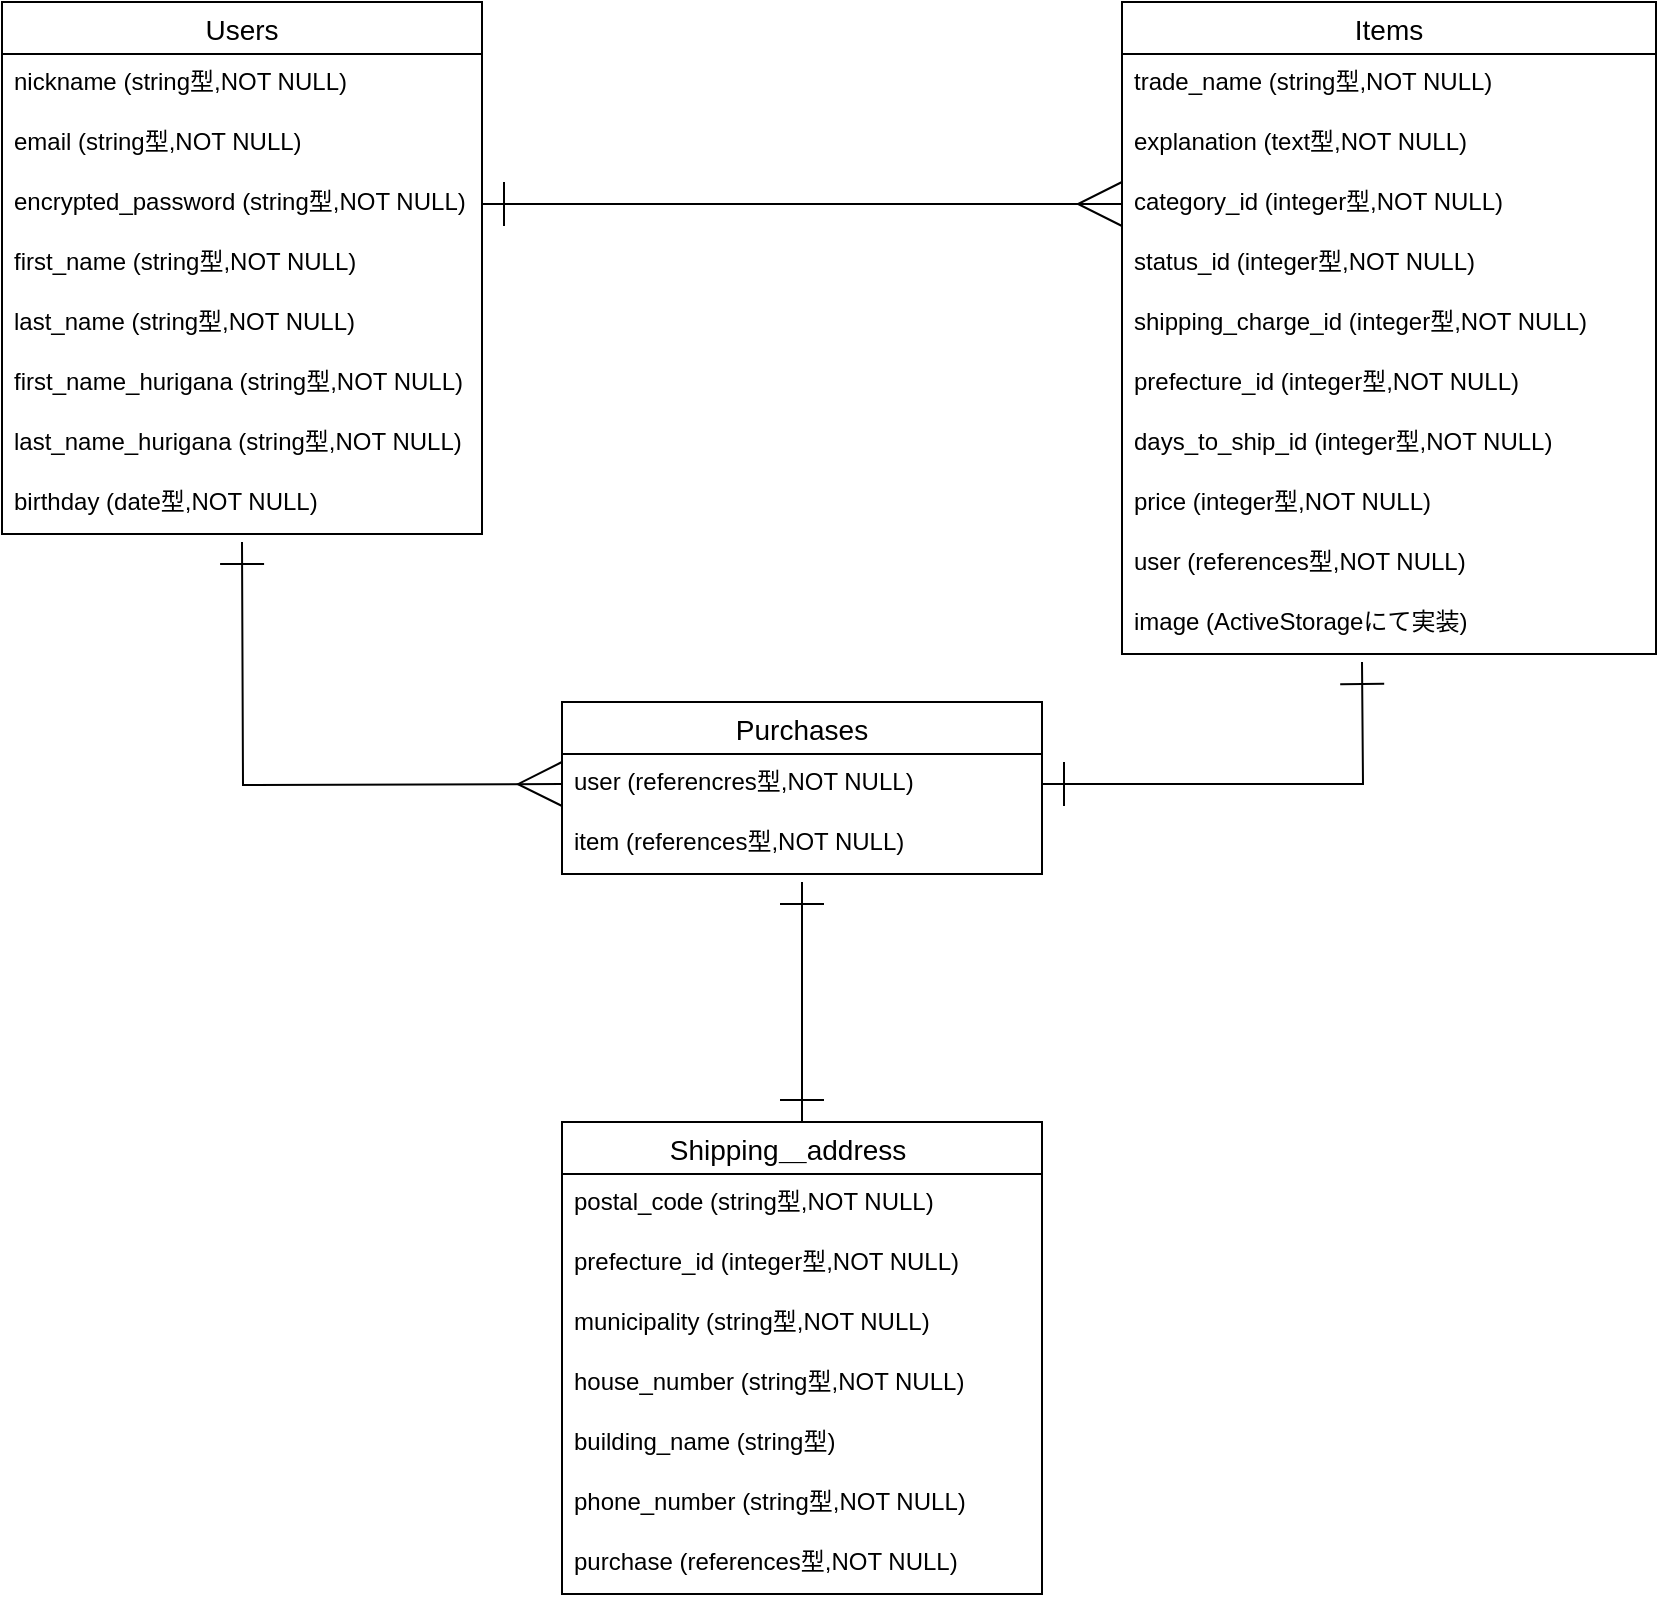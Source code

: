 <mxfile>
    <diagram id="xvdOvyDyQPUix0IGSQIK" name="ページ1">
        <mxGraphModel dx="819" dy="830" grid="1" gridSize="10" guides="1" tooltips="1" connect="1" arrows="1" fold="1" page="1" pageScale="1" pageWidth="827" pageHeight="1169" math="0" shadow="0">
            <root>
                <mxCell id="0"/>
                <mxCell id="1" parent="0"/>
                <mxCell id="T6ct1utlWs2aoBecvykT-66" value="Users" style="swimlane;fontStyle=0;childLayout=stackLayout;horizontal=1;startSize=26;horizontalStack=0;resizeParent=1;resizeParentMax=0;resizeLast=0;collapsible=1;marginBottom=0;align=center;fontSize=14;" parent="1" vertex="1">
                    <mxGeometry y="40" width="240" height="266" as="geometry"/>
                </mxCell>
                <mxCell id="T6ct1utlWs2aoBecvykT-67" value="nickname (string型,NOT NULL)" style="text;strokeColor=none;fillColor=none;spacingLeft=4;spacingRight=4;overflow=hidden;rotatable=0;points=[[0,0.5],[1,0.5]];portConstraint=eastwest;fontSize=12;" parent="T6ct1utlWs2aoBecvykT-66" vertex="1">
                    <mxGeometry y="26" width="240" height="30" as="geometry"/>
                </mxCell>
                <mxCell id="T6ct1utlWs2aoBecvykT-68" value="email (string型,NOT NULL)" style="text;strokeColor=none;fillColor=none;spacingLeft=4;spacingRight=4;overflow=hidden;rotatable=0;points=[[0,0.5],[1,0.5]];portConstraint=eastwest;fontSize=12;" parent="T6ct1utlWs2aoBecvykT-66" vertex="1">
                    <mxGeometry y="56" width="240" height="30" as="geometry"/>
                </mxCell>
                <mxCell id="T6ct1utlWs2aoBecvykT-105" value="encrypted_password (string型,NOT NULL)" style="text;strokeColor=none;fillColor=none;spacingLeft=4;spacingRight=4;overflow=hidden;rotatable=0;points=[[0,0.5],[1,0.5]];portConstraint=eastwest;fontSize=12;" parent="T6ct1utlWs2aoBecvykT-66" vertex="1">
                    <mxGeometry y="86" width="240" height="30" as="geometry"/>
                </mxCell>
                <mxCell id="T6ct1utlWs2aoBecvykT-82" value="first_name (string型,NOT NULL)" style="text;strokeColor=none;fillColor=none;spacingLeft=4;spacingRight=4;overflow=hidden;rotatable=0;points=[[0,0.5],[1,0.5]];portConstraint=eastwest;fontSize=12;rounded=0;" parent="T6ct1utlWs2aoBecvykT-66" vertex="1">
                    <mxGeometry y="116" width="240" height="30" as="geometry"/>
                </mxCell>
                <mxCell id="T6ct1utlWs2aoBecvykT-83" value="last_name (string型,NOT NULL)" style="text;strokeColor=none;fillColor=none;spacingLeft=4;spacingRight=4;overflow=hidden;rotatable=0;points=[[0,0.5],[1,0.5]];portConstraint=eastwest;fontSize=12;rounded=0;" parent="T6ct1utlWs2aoBecvykT-66" vertex="1">
                    <mxGeometry y="146" width="240" height="30" as="geometry"/>
                </mxCell>
                <mxCell id="T6ct1utlWs2aoBecvykT-88" value="first_name_hurigana (string型,NOT NULL)" style="text;strokeColor=none;fillColor=none;spacingLeft=4;spacingRight=4;overflow=hidden;rotatable=0;points=[[0,0.5],[1,0.5]];portConstraint=eastwest;fontSize=12;rounded=0;" parent="T6ct1utlWs2aoBecvykT-66" vertex="1">
                    <mxGeometry y="176" width="240" height="30" as="geometry"/>
                </mxCell>
                <mxCell id="T6ct1utlWs2aoBecvykT-87" value="last_name_hurigana (string型,NOT NULL)" style="text;strokeColor=none;fillColor=none;spacingLeft=4;spacingRight=4;overflow=hidden;rotatable=0;points=[[0,0.5],[1,0.5]];portConstraint=eastwest;fontSize=12;rounded=0;" parent="T6ct1utlWs2aoBecvykT-66" vertex="1">
                    <mxGeometry y="206" width="240" height="30" as="geometry"/>
                </mxCell>
                <mxCell id="T6ct1utlWs2aoBecvykT-89" value="birthday (date型,NOT NULL)" style="text;strokeColor=none;fillColor=none;spacingLeft=4;spacingRight=4;overflow=hidden;rotatable=0;points=[[0,0.5],[1,0.5]];portConstraint=eastwest;fontSize=12;rounded=0;" parent="T6ct1utlWs2aoBecvykT-66" vertex="1">
                    <mxGeometry y="236" width="240" height="30" as="geometry"/>
                </mxCell>
                <mxCell id="T6ct1utlWs2aoBecvykT-116" style="edgeStyle=orthogonalEdgeStyle;rounded=0;orthogonalLoop=1;jettySize=auto;html=1;exitX=0.5;exitY=0;exitDx=0;exitDy=0;startArrow=ERone;startFill=0;endArrow=ERone;endFill=0;startSize=20;endSize=20;targetPerimeterSpacing=0;strokeWidth=1;" parent="1" source="T6ct1utlWs2aoBecvykT-70" edge="1">
                    <mxGeometry relative="1" as="geometry">
                        <mxPoint x="400" y="480" as="targetPoint"/>
                    </mxGeometry>
                </mxCell>
                <mxCell id="T6ct1utlWs2aoBecvykT-70" value="Shipping＿address　" style="swimlane;fontStyle=0;childLayout=stackLayout;horizontal=1;startSize=26;horizontalStack=0;resizeParent=1;resizeParentMax=0;resizeLast=0;collapsible=1;marginBottom=0;align=center;fontSize=14;" parent="1" vertex="1">
                    <mxGeometry x="280" y="600" width="240" height="236" as="geometry"/>
                </mxCell>
                <mxCell id="T6ct1utlWs2aoBecvykT-71" value="postal_code (string型,NOT NULL)" style="text;strokeColor=none;fillColor=none;spacingLeft=4;spacingRight=4;overflow=hidden;rotatable=0;points=[[0,0.5],[1,0.5]];portConstraint=eastwest;fontSize=12;" parent="T6ct1utlWs2aoBecvykT-70" vertex="1">
                    <mxGeometry y="26" width="240" height="30" as="geometry"/>
                </mxCell>
                <mxCell id="T6ct1utlWs2aoBecvykT-72" value="prefecture_id (integer型,NOT NULL)" style="text;strokeColor=none;fillColor=none;spacingLeft=4;spacingRight=4;overflow=hidden;rotatable=0;points=[[0,0.5],[1,0.5]];portConstraint=eastwest;fontSize=12;" parent="T6ct1utlWs2aoBecvykT-70" vertex="1">
                    <mxGeometry y="56" width="240" height="30" as="geometry"/>
                </mxCell>
                <mxCell id="T6ct1utlWs2aoBecvykT-73" value="municipality (string型,NOT NULL)" style="text;strokeColor=none;fillColor=none;spacingLeft=4;spacingRight=4;overflow=hidden;rotatable=0;points=[[0,0.5],[1,0.5]];portConstraint=eastwest;fontSize=12;" parent="T6ct1utlWs2aoBecvykT-70" vertex="1">
                    <mxGeometry y="86" width="240" height="30" as="geometry"/>
                </mxCell>
                <mxCell id="T6ct1utlWs2aoBecvykT-100" value="house_number (string型,NOT NULL)" style="text;strokeColor=none;fillColor=none;spacingLeft=4;spacingRight=4;overflow=hidden;rotatable=0;points=[[0,0.5],[1,0.5]];portConstraint=eastwest;fontSize=12;" parent="T6ct1utlWs2aoBecvykT-70" vertex="1">
                    <mxGeometry y="116" width="240" height="30" as="geometry"/>
                </mxCell>
                <mxCell id="T6ct1utlWs2aoBecvykT-101" value="building_name (string型)" style="text;strokeColor=none;fillColor=none;spacingLeft=4;spacingRight=4;overflow=hidden;rotatable=0;points=[[0,0.5],[1,0.5]];portConstraint=eastwest;fontSize=12;" parent="T6ct1utlWs2aoBecvykT-70" vertex="1">
                    <mxGeometry y="146" width="240" height="30" as="geometry"/>
                </mxCell>
                <mxCell id="T6ct1utlWs2aoBecvykT-102" value="phone_number (string型,NOT NULL)" style="text;strokeColor=none;fillColor=none;spacingLeft=4;spacingRight=4;overflow=hidden;rotatable=0;points=[[0,0.5],[1,0.5]];portConstraint=eastwest;fontSize=12;" parent="T6ct1utlWs2aoBecvykT-70" vertex="1">
                    <mxGeometry y="176" width="240" height="30" as="geometry"/>
                </mxCell>
                <mxCell id="T6ct1utlWs2aoBecvykT-103" value="purchase (references型,NOT NULL)" style="text;strokeColor=none;fillColor=none;spacingLeft=4;spacingRight=4;overflow=hidden;rotatable=0;points=[[0,0.5],[1,0.5]];portConstraint=eastwest;fontSize=12;" parent="T6ct1utlWs2aoBecvykT-70" vertex="1">
                    <mxGeometry y="206" width="240" height="30" as="geometry"/>
                </mxCell>
                <mxCell id="T6ct1utlWs2aoBecvykT-74" value="Purchases" style="swimlane;fontStyle=0;childLayout=stackLayout;horizontal=1;startSize=26;horizontalStack=0;resizeParent=1;resizeParentMax=0;resizeLast=0;collapsible=1;marginBottom=0;align=center;fontSize=14;" parent="1" vertex="1">
                    <mxGeometry x="280" y="390" width="240" height="86" as="geometry"/>
                </mxCell>
                <mxCell id="T6ct1utlWs2aoBecvykT-98" value="user (referencres型,NOT NULL)" style="text;strokeColor=none;fillColor=none;spacingLeft=4;spacingRight=4;overflow=hidden;rotatable=0;points=[[0,0.5],[1,0.5]];portConstraint=eastwest;fontSize=12;" parent="T6ct1utlWs2aoBecvykT-74" vertex="1">
                    <mxGeometry y="26" width="240" height="30" as="geometry"/>
                </mxCell>
                <mxCell id="T6ct1utlWs2aoBecvykT-99" value="item (references型,NOT NULL)" style="text;strokeColor=none;fillColor=none;spacingLeft=4;spacingRight=4;overflow=hidden;rotatable=0;points=[[0,0.5],[1,0.5]];portConstraint=eastwest;fontSize=12;" parent="T6ct1utlWs2aoBecvykT-74" vertex="1">
                    <mxGeometry y="56" width="240" height="30" as="geometry"/>
                </mxCell>
                <mxCell id="T6ct1utlWs2aoBecvykT-78" value="Items" style="swimlane;fontStyle=0;childLayout=stackLayout;horizontal=1;startSize=26;horizontalStack=0;resizeParent=1;resizeParentMax=0;resizeLast=0;collapsible=1;marginBottom=0;align=center;fontSize=14;" parent="1" vertex="1">
                    <mxGeometry x="560" y="40" width="267" height="326" as="geometry"/>
                </mxCell>
                <mxCell id="T6ct1utlWs2aoBecvykT-79" value="trade_name (string型,NOT NULL)" style="text;strokeColor=none;fillColor=none;spacingLeft=4;spacingRight=4;overflow=hidden;rotatable=0;points=[[0,0.5],[1,0.5]];portConstraint=eastwest;fontSize=12;" parent="T6ct1utlWs2aoBecvykT-78" vertex="1">
                    <mxGeometry y="26" width="267" height="30" as="geometry"/>
                </mxCell>
                <mxCell id="T6ct1utlWs2aoBecvykT-80" value="explanation (text型,NOT NULL)" style="text;strokeColor=none;fillColor=none;spacingLeft=4;spacingRight=4;overflow=hidden;rotatable=0;points=[[0,0.5],[1,0.5]];portConstraint=eastwest;fontSize=12;" parent="T6ct1utlWs2aoBecvykT-78" vertex="1">
                    <mxGeometry y="56" width="267" height="30" as="geometry"/>
                </mxCell>
                <mxCell id="T6ct1utlWs2aoBecvykT-81" value="category_id (integer型,NOT NULL)" style="text;strokeColor=none;fillColor=none;spacingLeft=4;spacingRight=4;overflow=hidden;rotatable=0;points=[[0,0.5],[1,0.5]];portConstraint=eastwest;fontSize=12;" parent="T6ct1utlWs2aoBecvykT-78" vertex="1">
                    <mxGeometry y="86" width="267" height="30" as="geometry"/>
                </mxCell>
                <mxCell id="T6ct1utlWs2aoBecvykT-90" value="status_id (integer型,NOT NULL)" style="text;strokeColor=none;fillColor=none;spacingLeft=4;spacingRight=4;overflow=hidden;rotatable=0;points=[[0,0.5],[1,0.5]];portConstraint=eastwest;fontSize=12;" parent="T6ct1utlWs2aoBecvykT-78" vertex="1">
                    <mxGeometry y="116" width="267" height="30" as="geometry"/>
                </mxCell>
                <mxCell id="T6ct1utlWs2aoBecvykT-92" value="shipping_charge_id (integer型,NOT NULL)" style="text;strokeColor=none;fillColor=none;spacingLeft=4;spacingRight=4;overflow=hidden;rotatable=0;points=[[0,0.5],[1,0.5]];portConstraint=eastwest;fontSize=12;" parent="T6ct1utlWs2aoBecvykT-78" vertex="1">
                    <mxGeometry y="146" width="267" height="30" as="geometry"/>
                </mxCell>
                <mxCell id="T6ct1utlWs2aoBecvykT-91" value="prefecture_id (integer型,NOT NULL)" style="text;strokeColor=none;fillColor=none;spacingLeft=4;spacingRight=4;overflow=hidden;rotatable=0;points=[[0,0.5],[1,0.5]];portConstraint=eastwest;fontSize=12;" parent="T6ct1utlWs2aoBecvykT-78" vertex="1">
                    <mxGeometry y="176" width="267" height="30" as="geometry"/>
                </mxCell>
                <mxCell id="T6ct1utlWs2aoBecvykT-93" value="days_to_ship_id (integer型,NOT NULL)" style="text;strokeColor=none;fillColor=none;spacingLeft=4;spacingRight=4;overflow=hidden;rotatable=0;points=[[0,0.5],[1,0.5]];portConstraint=eastwest;fontSize=12;" parent="T6ct1utlWs2aoBecvykT-78" vertex="1">
                    <mxGeometry y="206" width="267" height="30" as="geometry"/>
                </mxCell>
                <mxCell id="T6ct1utlWs2aoBecvykT-94" value="price (integer型,NOT NULL)" style="text;strokeColor=none;fillColor=none;spacingLeft=4;spacingRight=4;overflow=hidden;rotatable=0;points=[[0,0.5],[1,0.5]];portConstraint=eastwest;fontSize=12;" parent="T6ct1utlWs2aoBecvykT-78" vertex="1">
                    <mxGeometry y="236" width="267" height="30" as="geometry"/>
                </mxCell>
                <mxCell id="T6ct1utlWs2aoBecvykT-95" value="user (references型,NOT NULL)" style="text;strokeColor=none;fillColor=none;spacingLeft=4;spacingRight=4;overflow=hidden;rotatable=0;points=[[0,0.5],[1,0.5]];portConstraint=eastwest;fontSize=12;" parent="T6ct1utlWs2aoBecvykT-78" vertex="1">
                    <mxGeometry y="266" width="267" height="30" as="geometry"/>
                </mxCell>
                <mxCell id="2" value="image (ActiveStorageにて実装)" style="text;strokeColor=none;fillColor=none;spacingLeft=4;spacingRight=4;overflow=hidden;rotatable=0;points=[[0,0.5],[1,0.5]];portConstraint=eastwest;fontSize=12;" vertex="1" parent="T6ct1utlWs2aoBecvykT-78">
                    <mxGeometry y="296" width="267" height="30" as="geometry"/>
                </mxCell>
                <mxCell id="T6ct1utlWs2aoBecvykT-106" style="edgeStyle=orthogonalEdgeStyle;rounded=0;orthogonalLoop=1;jettySize=auto;html=1;exitX=1;exitY=0.5;exitDx=0;exitDy=0;entryX=0;entryY=0.5;entryDx=0;entryDy=0;endArrow=ERmany;endFill=0;targetPerimeterSpacing=0;strokeWidth=1;startArrow=ERone;startFill=0;endSize=20;startSize=20;" parent="1" source="T6ct1utlWs2aoBecvykT-105" target="T6ct1utlWs2aoBecvykT-81" edge="1">
                    <mxGeometry relative="1" as="geometry"/>
                </mxCell>
                <mxCell id="T6ct1utlWs2aoBecvykT-112" style="edgeStyle=orthogonalEdgeStyle;rounded=0;orthogonalLoop=1;jettySize=auto;html=1;exitX=0;exitY=0.5;exitDx=0;exitDy=0;startArrow=ERmany;startFill=0;endArrow=ERone;endFill=0;startSize=20;endSize=20;targetPerimeterSpacing=0;strokeWidth=1;" parent="1" edge="1">
                    <mxGeometry relative="1" as="geometry">
                        <mxPoint x="120" y="310" as="targetPoint"/>
                        <mxPoint x="280" y="431" as="sourcePoint"/>
                    </mxGeometry>
                </mxCell>
                <mxCell id="4" style="edgeStyle=orthogonalEdgeStyle;rounded=0;orthogonalLoop=1;jettySize=auto;html=1;exitX=1;exitY=0.5;exitDx=0;exitDy=0;startArrow=ERone;startFill=0;endArrow=ERone;endFill=0;endSize=20;startSize=20;" edge="1" parent="1" source="T6ct1utlWs2aoBecvykT-98">
                    <mxGeometry relative="1" as="geometry">
                        <mxPoint x="680" y="370" as="targetPoint"/>
                    </mxGeometry>
                </mxCell>
            </root>
        </mxGraphModel>
    </diagram>
</mxfile>